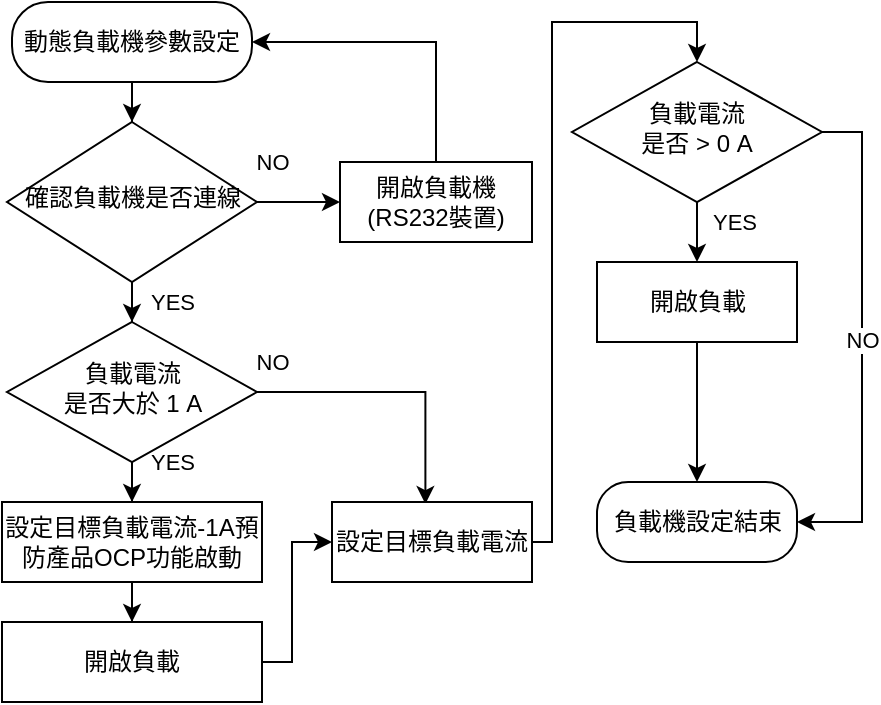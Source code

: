 <mxfile version="14.6.13" type="device"><diagram id="C5RBs43oDa-KdzZeNtuy" name="Page-1"><mxGraphModel dx="723" dy="375" grid="1" gridSize="10" guides="1" tooltips="1" connect="1" arrows="1" fold="1" page="1" pageScale="1" pageWidth="827" pageHeight="1169" math="0" shadow="0"><root><mxCell id="WIyWlLk6GJQsqaUBKTNV-0"/><mxCell id="WIyWlLk6GJQsqaUBKTNV-1" parent="WIyWlLk6GJQsqaUBKTNV-0"/><mxCell id="rmtluCdLLCPlvYPIqYZA-9" value="" style="edgeStyle=orthogonalEdgeStyle;rounded=0;orthogonalLoop=1;jettySize=auto;html=1;" edge="1" parent="WIyWlLk6GJQsqaUBKTNV-1" source="WIyWlLk6GJQsqaUBKTNV-3" target="WIyWlLk6GJQsqaUBKTNV-6"><mxGeometry relative="1" as="geometry"/></mxCell><mxCell id="WIyWlLk6GJQsqaUBKTNV-3" value="動態負載機參數設定" style="rounded=1;whiteSpace=wrap;html=1;fontSize=12;glass=0;strokeWidth=1;shadow=0;arcSize=45;" parent="WIyWlLk6GJQsqaUBKTNV-1" vertex="1"><mxGeometry x="250" y="110" width="120" height="40" as="geometry"/></mxCell><mxCell id="rmtluCdLLCPlvYPIqYZA-8" value="NO" style="edgeStyle=orthogonalEdgeStyle;rounded=0;orthogonalLoop=1;jettySize=auto;html=1;" edge="1" parent="WIyWlLk6GJQsqaUBKTNV-1" source="WIyWlLk6GJQsqaUBKTNV-6" target="WIyWlLk6GJQsqaUBKTNV-7"><mxGeometry x="-0.639" y="20" relative="1" as="geometry"><mxPoint as="offset"/></mxGeometry></mxCell><mxCell id="rmtluCdLLCPlvYPIqYZA-16" value="YES" style="edgeStyle=orthogonalEdgeStyle;rounded=0;orthogonalLoop=1;jettySize=auto;html=1;" edge="1" parent="WIyWlLk6GJQsqaUBKTNV-1" source="WIyWlLk6GJQsqaUBKTNV-6" target="rmtluCdLLCPlvYPIqYZA-13"><mxGeometry x="0.666" y="20" relative="1" as="geometry"><mxPoint as="offset"/></mxGeometry></mxCell><mxCell id="WIyWlLk6GJQsqaUBKTNV-6" value="確認負載機是否連線" style="rhombus;whiteSpace=wrap;html=1;shadow=0;fontFamily=Helvetica;fontSize=12;align=center;strokeWidth=1;spacing=6;spacingTop=-4;" parent="WIyWlLk6GJQsqaUBKTNV-1" vertex="1"><mxGeometry x="247.5" y="170" width="125" height="80" as="geometry"/></mxCell><mxCell id="rmtluCdLLCPlvYPIqYZA-21" style="edgeStyle=orthogonalEdgeStyle;rounded=0;orthogonalLoop=1;jettySize=auto;html=1;entryX=1;entryY=0.5;entryDx=0;entryDy=0;" edge="1" parent="WIyWlLk6GJQsqaUBKTNV-1" source="WIyWlLk6GJQsqaUBKTNV-7" target="WIyWlLk6GJQsqaUBKTNV-3"><mxGeometry relative="1" as="geometry"><Array as="points"><mxPoint x="462" y="130"/></Array></mxGeometry></mxCell><mxCell id="WIyWlLk6GJQsqaUBKTNV-7" value="開啟負載機&lt;br&gt;(RS232裝置)" style="rounded=1;whiteSpace=wrap;html=1;fontSize=12;glass=0;strokeWidth=1;shadow=0;arcSize=0;" parent="WIyWlLk6GJQsqaUBKTNV-1" vertex="1"><mxGeometry x="414" y="190" width="96" height="40" as="geometry"/></mxCell><mxCell id="rmtluCdLLCPlvYPIqYZA-17" value="YES" style="edgeStyle=orthogonalEdgeStyle;rounded=0;orthogonalLoop=1;jettySize=auto;html=1;" edge="1" parent="WIyWlLk6GJQsqaUBKTNV-1" source="rmtluCdLLCPlvYPIqYZA-13" target="rmtluCdLLCPlvYPIqYZA-15"><mxGeometry x="0.334" y="20" relative="1" as="geometry"><mxPoint as="offset"/></mxGeometry></mxCell><mxCell id="rmtluCdLLCPlvYPIqYZA-24" value="NO" style="edgeStyle=orthogonalEdgeStyle;rounded=0;orthogonalLoop=1;jettySize=auto;html=1;entryX=0.467;entryY=0.026;entryDx=0;entryDy=0;entryPerimeter=0;" edge="1" parent="WIyWlLk6GJQsqaUBKTNV-1" source="rmtluCdLLCPlvYPIqYZA-13" target="rmtluCdLLCPlvYPIqYZA-18"><mxGeometry x="-0.892" y="15" relative="1" as="geometry"><mxPoint as="offset"/></mxGeometry></mxCell><mxCell id="rmtluCdLLCPlvYPIqYZA-13" value="負載電流&lt;br&gt;是否大於 1 A" style="rhombus;whiteSpace=wrap;html=1;shadow=0;fontFamily=Helvetica;fontSize=12;align=center;strokeWidth=1;spacing=6;spacingTop=-4;" vertex="1" parent="WIyWlLk6GJQsqaUBKTNV-1"><mxGeometry x="247.5" y="270" width="125" height="70" as="geometry"/></mxCell><mxCell id="rmtluCdLLCPlvYPIqYZA-23" style="edgeStyle=orthogonalEdgeStyle;rounded=0;orthogonalLoop=1;jettySize=auto;html=1;entryX=0.5;entryY=0;entryDx=0;entryDy=0;" edge="1" parent="WIyWlLk6GJQsqaUBKTNV-1" source="rmtluCdLLCPlvYPIqYZA-15" target="rmtluCdLLCPlvYPIqYZA-22"><mxGeometry relative="1" as="geometry"/></mxCell><mxCell id="rmtluCdLLCPlvYPIqYZA-15" value="設定目標負載電流-1A預防產品OCP功能啟動" style="rounded=1;whiteSpace=wrap;html=1;fontSize=12;glass=0;strokeWidth=1;shadow=0;arcSize=0;" vertex="1" parent="WIyWlLk6GJQsqaUBKTNV-1"><mxGeometry x="245" y="360" width="130" height="40" as="geometry"/></mxCell><mxCell id="rmtluCdLLCPlvYPIqYZA-37" style="edgeStyle=orthogonalEdgeStyle;rounded=0;orthogonalLoop=1;jettySize=auto;html=1;entryX=0.5;entryY=0;entryDx=0;entryDy=0;" edge="1" parent="WIyWlLk6GJQsqaUBKTNV-1" source="rmtluCdLLCPlvYPIqYZA-18" target="rmtluCdLLCPlvYPIqYZA-28"><mxGeometry relative="1" as="geometry"><Array as="points"><mxPoint x="520" y="380"/><mxPoint x="520" y="120"/><mxPoint x="593" y="120"/></Array></mxGeometry></mxCell><mxCell id="rmtluCdLLCPlvYPIqYZA-18" value="設定目標負載電流" style="rounded=1;whiteSpace=wrap;html=1;fontSize=12;glass=0;strokeWidth=1;shadow=0;arcSize=0;" vertex="1" parent="WIyWlLk6GJQsqaUBKTNV-1"><mxGeometry x="410" y="360" width="100" height="40" as="geometry"/></mxCell><mxCell id="rmtluCdLLCPlvYPIqYZA-25" style="edgeStyle=orthogonalEdgeStyle;rounded=0;orthogonalLoop=1;jettySize=auto;html=1;entryX=0;entryY=0.5;entryDx=0;entryDy=0;" edge="1" parent="WIyWlLk6GJQsqaUBKTNV-1" source="rmtluCdLLCPlvYPIqYZA-22" target="rmtluCdLLCPlvYPIqYZA-18"><mxGeometry relative="1" as="geometry"><Array as="points"><mxPoint x="390" y="440"/><mxPoint x="390" y="380"/></Array></mxGeometry></mxCell><mxCell id="rmtluCdLLCPlvYPIqYZA-22" value="開啟負載" style="rounded=1;whiteSpace=wrap;html=1;fontSize=12;glass=0;strokeWidth=1;shadow=0;arcSize=0;" vertex="1" parent="WIyWlLk6GJQsqaUBKTNV-1"><mxGeometry x="245" y="420" width="130" height="40" as="geometry"/></mxCell><mxCell id="rmtluCdLLCPlvYPIqYZA-32" value="YES" style="edgeStyle=orthogonalEdgeStyle;rounded=0;orthogonalLoop=1;jettySize=auto;html=1;" edge="1" parent="WIyWlLk6GJQsqaUBKTNV-1" source="rmtluCdLLCPlvYPIqYZA-28" target="rmtluCdLLCPlvYPIqYZA-31"><mxGeometry x="0.2" y="18" relative="1" as="geometry"><mxPoint as="offset"/></mxGeometry></mxCell><mxCell id="rmtluCdLLCPlvYPIqYZA-36" value="NO" style="edgeStyle=orthogonalEdgeStyle;rounded=0;orthogonalLoop=1;jettySize=auto;html=1;entryX=1;entryY=0.5;entryDx=0;entryDy=0;" edge="1" parent="WIyWlLk6GJQsqaUBKTNV-1" source="rmtluCdLLCPlvYPIqYZA-28" target="rmtluCdLLCPlvYPIqYZA-33"><mxGeometry relative="1" as="geometry"><Array as="points"><mxPoint x="675" y="175"/><mxPoint x="675" y="370"/></Array></mxGeometry></mxCell><mxCell id="rmtluCdLLCPlvYPIqYZA-28" value="負載電流&lt;br&gt;是否 &amp;gt; 0 A" style="rhombus;whiteSpace=wrap;html=1;shadow=0;fontFamily=Helvetica;fontSize=12;align=center;strokeWidth=1;spacing=6;spacingTop=-4;" vertex="1" parent="WIyWlLk6GJQsqaUBKTNV-1"><mxGeometry x="530" y="140" width="125" height="70" as="geometry"/></mxCell><mxCell id="rmtluCdLLCPlvYPIqYZA-35" value="" style="edgeStyle=orthogonalEdgeStyle;rounded=0;orthogonalLoop=1;jettySize=auto;html=1;" edge="1" parent="WIyWlLk6GJQsqaUBKTNV-1" source="rmtluCdLLCPlvYPIqYZA-31" target="rmtluCdLLCPlvYPIqYZA-33"><mxGeometry relative="1" as="geometry"/></mxCell><mxCell id="rmtluCdLLCPlvYPIqYZA-31" value="開啟負載" style="rounded=1;whiteSpace=wrap;html=1;fontSize=12;glass=0;strokeWidth=1;shadow=0;arcSize=0;" vertex="1" parent="WIyWlLk6GJQsqaUBKTNV-1"><mxGeometry x="542.5" y="240" width="100" height="40" as="geometry"/></mxCell><mxCell id="rmtluCdLLCPlvYPIqYZA-33" value="負載機設定結束" style="rounded=1;whiteSpace=wrap;html=1;fontSize=12;glass=0;strokeWidth=1;shadow=0;arcSize=39;" vertex="1" parent="WIyWlLk6GJQsqaUBKTNV-1"><mxGeometry x="542.5" y="350" width="100" height="40" as="geometry"/></mxCell></root></mxGraphModel></diagram></mxfile>